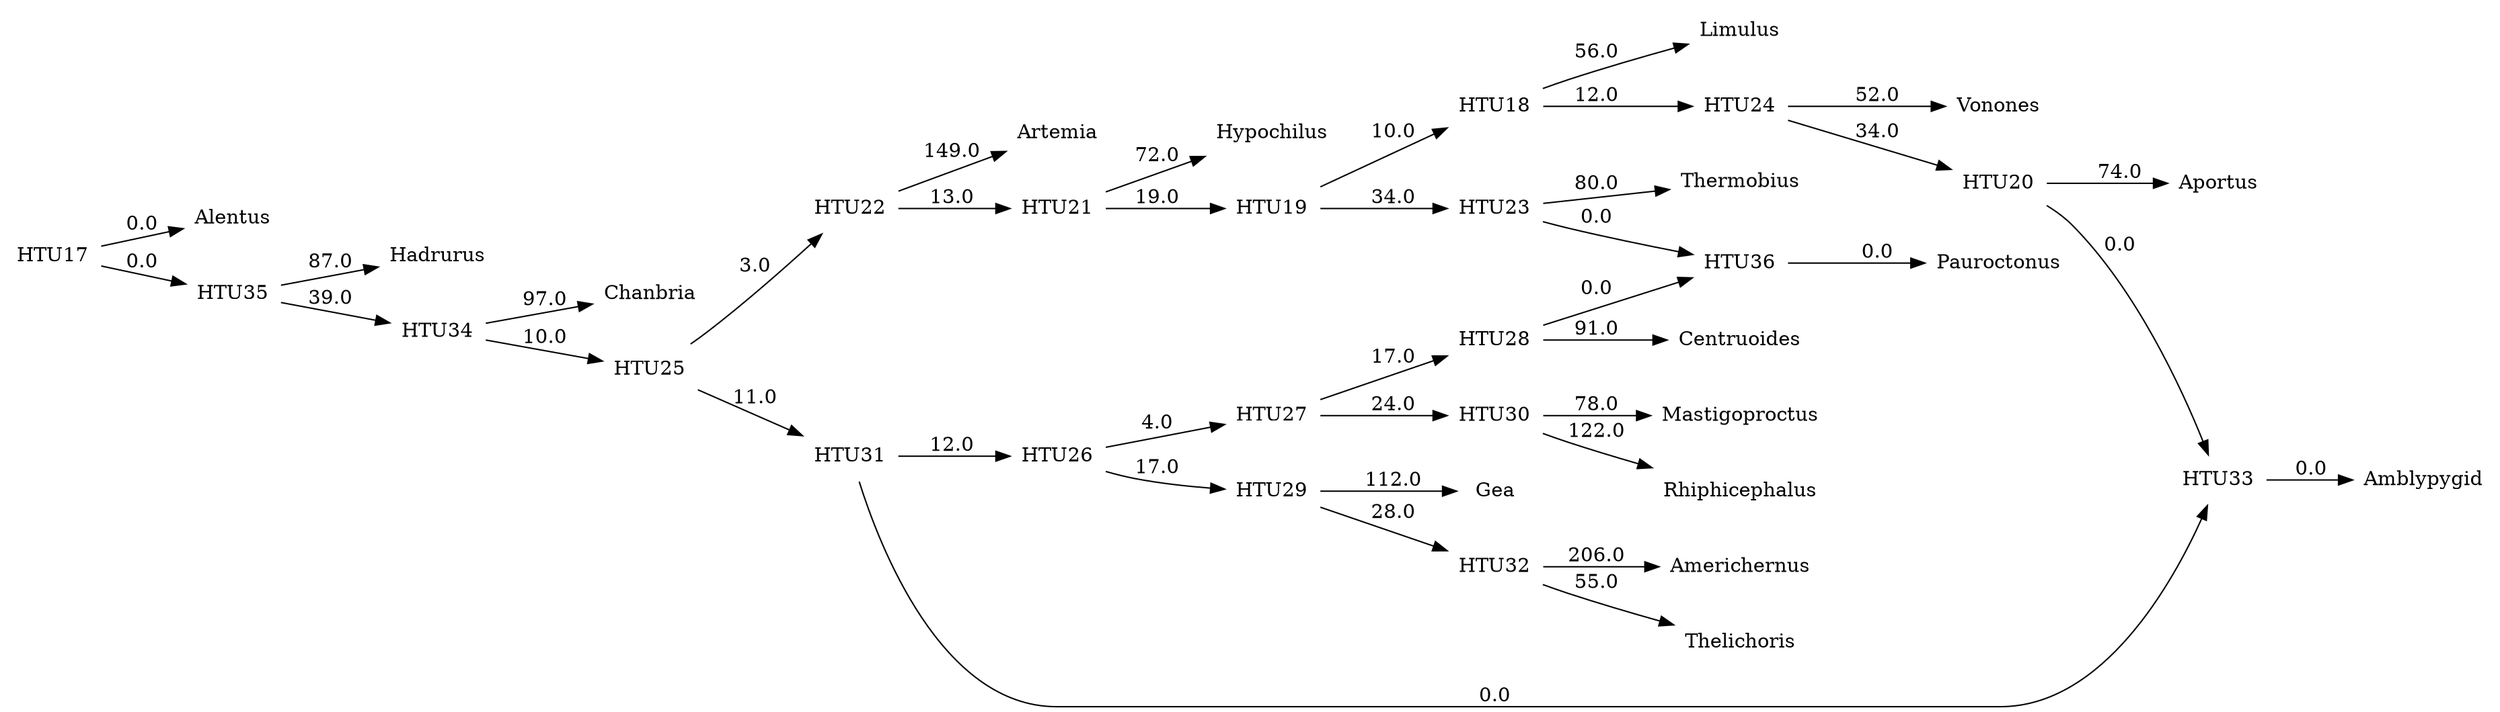 digraph G {
	rankdir = LR;	edge [colorscheme=spectral11];	node [shape = none];

    0 [label=Alentus];
    1 [label=Amblypygid];
    2 [label=Americhernus];
    3 [label=Aportus];
    4 [label=Artemia];
    5 [label=Centruoides];
    6 [label=Chanbria];
    7 [label=Gea];
    8 [label=Hadrurus];
    9 [label=Hypochilus];
    10 [label=Limulus];
    11 [label=Mastigoproctus];
    12 [label=Pauroctonus];
    13 [label=Rhiphicephalus];
    14 [label=Thelichoris];
    15 [label=Thermobius];
    16 [label=Vonones];
    17 [label=HTU17];
    18 [label=HTU18];
    19 [label=HTU19];
    20 [label=HTU20];
    21 [label=HTU21];
    22 [label=HTU22];
    23 [label=HTU23];
    24 [label=HTU24];
    25 [label=HTU25];
    26 [label=HTU26];
    27 [label=HTU27];
    28 [label=HTU28];
    29 [label=HTU29];
    30 [label=HTU30];
    31 [label=HTU31];
    32 [label=HTU32];
    33 [label=HTU33];
    34 [label=HTU34];
    35 [label=HTU35];
    36 [label=HTU36];
    17 -> 0 [label=0.0];
    17 -> 35 [label=0.0];
    18 -> 10 [label=56.0];
    18 -> 24 [label=12.0];
    19 -> 18 [label=10.0];
    19 -> 23 [label=34.0];
    20 -> 3 [label=74.0];
    20 -> 33 [label=0.0];
    21 -> 9 [label=72.0];
    21 -> 19 [label=19.0];
    22 -> 4 [label=149.0];
    22 -> 21 [label=13.0];
    23 -> 15 [label=80.0];
    23 -> 36 [label=0.0];
    24 -> 16 [label=52.0];
    24 -> 20 [label=34.0];
    25 -> 22 [label=3.0];
    25 -> 31 [label=11.0];
    26 -> 27 [label=4.0];
    26 -> 29 [label=17.0];
    27 -> 28 [label=17.0];
    27 -> 30 [label=24.0];
    28 -> 5 [label=91.0];
    28 -> 36 [label=0.0];
    29 -> 7 [label=112.0];
    29 -> 32 [label=28.0];
    30 -> 11 [label=78.0];
    30 -> 13 [label=122.0];
    31 -> 26 [label=12.0];
    31 -> 33 [label=0.0];
    32 -> 2 [label=206.0];
    32 -> 14 [label=55.0];
    33 -> 1 [label=0.0];
    34 -> 6 [label=97.0];
    34 -> 25 [label=10.0];
    35 -> 8 [label=87.0];
    35 -> 34 [label=39.0];
    36 -> 12 [label=0.0];
}
//1976.0
digraph G {
	rankdir = LR;	edge [colorscheme=spectral11];	node [shape = none];

    0 [label=Alentus];
    1 [label=Amblypygid];
    2 [label=Americhernus];
    3 [label=Aportus];
    4 [label=Artemia];
    5 [label=Centruoides];
    6 [label=Chanbria];
    7 [label=Gea];
    8 [label=Hadrurus];
    9 [label=Hypochilus];
    10 [label=Limulus];
    11 [label=Mastigoproctus];
    12 [label=Pauroctonus];
    13 [label=Rhiphicephalus];
    14 [label=Thelichoris];
    15 [label=Thermobius];
    16 [label=Vonones];
    17 [label=HTU17];
    18 [label=HTU18];
    19 [label=HTU19];
    20 [label=HTU20];
    21 [label=HTU21];
    22 [label=HTU22];
    23 [label=HTU23];
    24 [label=HTU24];
    25 [label=HTU25];
    26 [label=HTU26];
    27 [label=HTU27];
    28 [label=HTU28];
    29 [label=HTU29];
    30 [label=HTU30];
    31 [label=HTU31];
    32 [label=HTU32];
    17 -> 0 [label=75.0];
    17 -> 32 [label=23.0];
    18 -> 10 [label=50.0];
    18 -> 23 [label=29.0];
    19 -> 18 [label=22.0];
    19 -> 22 [label=28.0];
    20 -> 9 [label=74.0];
    20 -> 19 [label=21.0];
    21 -> 4 [label=155.0];
    21 -> 20 [label=17.0];
    22 -> 12 [label=104.0];
    22 -> 15 [label=75.0];
    23 -> 3 [label=130.0];
    23 -> 16 [label=57.0];
    24 -> 21 [label=2.0];
    24 -> 29 [label=4.0];
    25 -> 26 [label=11.0];
    25 -> 27 [label=23.0];
    26 -> 5 [label=76.0];
    26 -> 28 [label=45.0];
    27 -> 7 [label=103.0];
    27 -> 30 [label=38.0];
    28 -> 11 [label=81.0];
    28 -> 13 [label=106.0];
    29 -> 1 [label=112.0];
    29 -> 25 [label=13.0];
    30 -> 2 [label=219.0];
    30 -> 14 [label=52.0];
    31 -> 6 [label=104.0];
    31 -> 24 [label=10.0];
    32 -> 8 [label=84.0];
    32 -> 31 [label=46.0];
}
//1792.0
digraph G {
	rankdir = LR;	edge [colorscheme=spectral11];	node [shape = none];

    0 [label=Alentus];
    1 [label=Amblypygid];
    2 [label=Americhernus];
    3 [label=Aportus];
    4 [label=Artemia];
    5 [label=Centruoides];
    6 [label=Chanbria];
    7 [label=Gea];
    8 [label=Hadrurus];
    9 [label=Hypochilus];
    10 [label=Limulus];
    11 [label=Mastigoproctus];
    12 [label=Pauroctonus];
    13 [label=Rhiphicephalus];
    14 [label=Thelichoris];
    15 [label=Thermobius];
    16 [label=Vonones];
    17 [label=HTU17];
    18 [label=HTU18];
    19 [label=HTU19];
    20 [label=HTU20];
    21 [label=HTU21];
    22 [label=HTU22];
    23 [label=HTU23];
    24 [label=HTU24];
    25 [label=HTU25];
    26 [label=HTU26];
    27 [label=HTU27];
    28 [label=HTU28];
    29 [label=HTU29];
    30 [label=HTU30];
    31 [label=HTU31];
    32 [label=HTU32];
    17 -> 0 [label=75.0];
    17 -> 32 [label=23.0];
    18 -> 10 [label=50.0];
    18 -> 23 [label=29.0];
    19 -> 18 [label=22.0];
    19 -> 22 [label=28.0];
    20 -> 9 [label=74.0];
    20 -> 19 [label=21.0];
    21 -> 4 [label=155.0];
    21 -> 20 [label=17.0];
    22 -> 12 [label=104.0];
    22 -> 15 [label=75.0];
    23 -> 3 [label=130.0];
    23 -> 16 [label=57.0];
    24 -> 21 [label=2.0];
    24 -> 29 [label=4.0];
    25 -> 26 [label=11.0];
    25 -> 27 [label=23.0];
    26 -> 5 [label=76.0];
    26 -> 28 [label=45.0];
    27 -> 7 [label=103.0];
    27 -> 30 [label=38.0];
    28 -> 11 [label=81.0];
    28 -> 13 [label=106.0];
    29 -> 1 [label=112.0];
    29 -> 25 [label=13.0];
    30 -> 2 [label=219.0];
    30 -> 14 [label=52.0];
    31 -> 6 [label=104.0];
    31 -> 24 [label=10.0];
    32 -> 8 [label=84.0];
    32 -> 31 [label=46.0];
}
//1792.0
digraph G {
	rankdir = LR;	edge [colorscheme=spectral11];	node [shape = none];

    0 [label=Alentus];
    1 [label=Amblypygid];
    2 [label=Americhernus];
    3 [label=Aportus];
    4 [label=Artemia];
    5 [label=Centruoides];
    6 [label=Chanbria];
    7 [label=Gea];
    8 [label=Hadrurus];
    9 [label=Hypochilus];
    10 [label=Limulus];
    11 [label=Mastigoproctus];
    12 [label=Pauroctonus];
    13 [label=Rhiphicephalus];
    14 [label=Thelichoris];
    15 [label=Thermobius];
    16 [label=Vonones];
    17 [label=HTU17];
    18 [label=HTU18];
    19 [label=HTU19];
    20 [label=HTU20];
    21 [label=HTU21];
    22 [label=HTU22];
    23 [label=HTU23];
    24 [label=HTU24];
    25 [label=HTU25];
    26 [label=HTU26];
    27 [label=HTU27];
    28 [label=HTU28];
    29 [label=HTU29];
    30 [label=HTU30];
    31 [label=HTU31];
    32 [label=HTU32];
    17 -> 0 [label=65.0];
    17 -> 32 [label=25.0];
    18 -> 10 [label=52.0];
    18 -> 22 [label=29.0];
    19 -> 15 [label=96.0];
    19 -> 18 [label=27.0];
    20 -> 9 [label=74.0];
    20 -> 19 [label=24.0];
    21 -> 4 [label=162.0];
    21 -> 20 [label=11.0];
    22 -> 3 [label=130.0];
    22 -> 16 [label=58.0];
    23 -> 21 [label=4.0];
    23 -> 29 [label=7.0];
    24 -> 25 [label=4.0];
    24 -> 27 [label=17.0];
    25 -> 26 [label=19.0];
    25 -> 28 [label=28.0];
    26 -> 5 [label=94.0];
    26 -> 12 [label=85.0];
    27 -> 7 [label=112.0];
    27 -> 30 [label=32.0];
    28 -> 11 [label=78.0];
    28 -> 13 [label=115.0];
    29 -> 1 [label=115.0];
    29 -> 24 [label=17.0];
    30 -> 2 [label=213.0];
    30 -> 14 [label=55.0];
    31 -> 6 [label=104.0];
    31 -> 23 [label=10.0];
    32 -> 8 [label=82.0];
    32 -> 31 [label=42.0];
}
//1788.0
digraph G {
	rankdir = LR;	edge [colorscheme=spectral11];	node [shape = none];

    0 [label=Alentus];
    1 [label=Amblypygid];
    2 [label=Americhernus];
    3 [label=Aportus];
    4 [label=Artemia];
    5 [label=Centruoides];
    6 [label=Chanbria];
    7 [label=Gea];
    8 [label=Hadrurus];
    9 [label=Hypochilus];
    10 [label=Limulus];
    11 [label=Mastigoproctus];
    12 [label=Pauroctonus];
    13 [label=Rhiphicephalus];
    14 [label=Thelichoris];
    15 [label=Thermobius];
    16 [label=Vonones];
    17 [label=HTU17];
    18 [label=HTU18];
    19 [label=HTU19];
    20 [label=HTU20];
    21 [label=HTU21];
    22 [label=HTU22];
    23 [label=HTU23];
    24 [label=HTU24];
    25 [label=HTU25];
    26 [label=HTU26];
    27 [label=HTU27];
    28 [label=HTU28];
    29 [label=HTU29];
    30 [label=HTU30];
    31 [label=HTU31];
    32 [label=HTU32];
    17 -> 0 [label=65.0];
    17 -> 32 [label=25.0];
    18 -> 10 [label=52.0];
    18 -> 22 [label=29.0];
    19 -> 15 [label=96.0];
    19 -> 18 [label=27.0];
    20 -> 9 [label=74.0];
    20 -> 19 [label=24.0];
    21 -> 4 [label=162.0];
    21 -> 20 [label=11.0];
    22 -> 3 [label=130.0];
    22 -> 16 [label=58.0];
    23 -> 21 [label=4.0];
    23 -> 29 [label=7.0];
    24 -> 25 [label=4.0];
    24 -> 27 [label=17.0];
    25 -> 26 [label=19.0];
    25 -> 28 [label=28.0];
    26 -> 5 [label=94.0];
    26 -> 12 [label=85.0];
    27 -> 7 [label=112.0];
    27 -> 30 [label=32.0];
    28 -> 11 [label=78.0];
    28 -> 13 [label=115.0];
    29 -> 1 [label=115.0];
    29 -> 24 [label=17.0];
    30 -> 2 [label=213.0];
    30 -> 14 [label=55.0];
    31 -> 6 [label=104.0];
    31 -> 23 [label=10.0];
    32 -> 8 [label=82.0];
    32 -> 31 [label=42.0];
}
//1788.0
digraph G {
	rankdir = LR;	edge [colorscheme=spectral11];	node [shape = none];

    0 [label=Alentus];
    1 [label=Amblypygid];
    2 [label=Americhernus];
    3 [label=Aportus];
    4 [label=Artemia];
    5 [label=Centruoides];
    6 [label=Chanbria];
    7 [label=Gea];
    8 [label=Hadrurus];
    9 [label=Hypochilus];
    10 [label=Limulus];
    11 [label=Mastigoproctus];
    12 [label=Pauroctonus];
    13 [label=Rhiphicephalus];
    14 [label=Thelichoris];
    15 [label=Thermobius];
    16 [label=Vonones];
    17 [label=HTU17];
    18 [label=HTU18];
    19 [label=HTU19];
    20 [label=HTU20];
    21 [label=HTU21];
    22 [label=HTU22];
    23 [label=HTU23];
    24 [label=HTU24];
    25 [label=HTU25];
    26 [label=HTU26];
    27 [label=HTU27];
    28 [label=HTU28];
    29 [label=HTU29];
    30 [label=HTU30];
    31 [label=HTU31];
    32 [label=HTU32];
    17 -> 0 [label=65.0];
    17 -> 32 [label=25.0];
    18 -> 10 [label=52.0];
    18 -> 22 [label=29.0];
    19 -> 15 [label=96.0];
    19 -> 18 [label=27.0];
    20 -> 9 [label=74.0];
    20 -> 19 [label=24.0];
    21 -> 4 [label=162.0];
    21 -> 20 [label=11.0];
    22 -> 3 [label=130.0];
    22 -> 16 [label=58.0];
    23 -> 21 [label=4.0];
    23 -> 29 [label=7.0];
    24 -> 25 [label=4.0];
    24 -> 27 [label=17.0];
    25 -> 26 [label=19.0];
    25 -> 28 [label=28.0];
    26 -> 5 [label=94.0];
    26 -> 12 [label=85.0];
    27 -> 7 [label=112.0];
    27 -> 30 [label=32.0];
    28 -> 11 [label=78.0];
    28 -> 13 [label=115.0];
    29 -> 1 [label=115.0];
    29 -> 24 [label=17.0];
    30 -> 2 [label=213.0];
    30 -> 14 [label=55.0];
    31 -> 6 [label=104.0];
    31 -> 23 [label=10.0];
    32 -> 8 [label=82.0];
    32 -> 31 [label=42.0];
}
//1788.0
digraph G {
	rankdir = LR;	edge [colorscheme=spectral11];	node [shape = none];

    0 [label=Alentus];
    1 [label=Amblypygid];
    2 [label=Americhernus];
    3 [label=Aportus];
    4 [label=Artemia];
    5 [label=Centruoides];
    6 [label=Chanbria];
    7 [label=Gea];
    8 [label=Hadrurus];
    9 [label=Hypochilus];
    10 [label=Limulus];
    11 [label=Mastigoproctus];
    12 [label=Pauroctonus];
    13 [label=Rhiphicephalus];
    14 [label=Thelichoris];
    15 [label=Thermobius];
    16 [label=Vonones];
    17 [label=HTU17];
    18 [label=HTU18];
    19 [label=HTU19];
    20 [label=HTU20];
    21 [label=HTU21];
    22 [label=HTU22];
    23 [label=HTU23];
    24 [label=HTU24];
    25 [label=HTU25];
    26 [label=HTU26];
    27 [label=HTU27];
    28 [label=HTU28];
    29 [label=HTU29];
    30 [label=HTU30];
    31 [label=HTU31];
    32 [label=HTU32];
    17 -> 0 [label=75.0];
    17 -> 32 [label=23.0];
    18 -> 10 [label=52.0];
    18 -> 24 [label=16.0];
    19 -> 18 [label=20.0];
    19 -> 23 [label=30.0];
    20 -> 1 [label=56.0];
    20 -> 3 [label=70.0];
    21 -> 9 [label=65.0];
    21 -> 19 [label=25.0];
    22 -> 4 [label=144.0];
    22 -> 21 [label=24.0];
    23 -> 12 [label=106.0];
    23 -> 15 [label=69.0];
    24 -> 16 [label=52.0];
    24 -> 20 [label=38.0];
    25 -> 22 [label=2.0];
    25 -> 26 [label=9.0];
    26 -> 27 [label=9.0];
    26 -> 28 [label=23.0];
    27 -> 5 [label=75.0];
    27 -> 29 [label=48.0];
    28 -> 7 [label=102.0];
    28 -> 30 [label=28.0];
    29 -> 11 [label=79.0];
    29 -> 13 [label=107.0];
    30 -> 2 [label=213.0];
    30 -> 14 [label=53.0];
    31 -> 6 [label=101.0];
    31 -> 25 [label=16.0];
    32 -> 8 [label=82.0];
    32 -> 31 [label=46.0];
}
//1782.0
digraph G {
	rankdir = LR;	edge [colorscheme=spectral11];	node [shape = none];

    0 [label=Alentus];
    1 [label=Amblypygid];
    2 [label=Americhernus];
    3 [label=Aportus];
    4 [label=Artemia];
    5 [label=Centruoides];
    6 [label=Chanbria];
    7 [label=Gea];
    8 [label=Hadrurus];
    9 [label=Hypochilus];
    10 [label=Limulus];
    11 [label=Mastigoproctus];
    12 [label=Pauroctonus];
    13 [label=Rhiphicephalus];
    14 [label=Thelichoris];
    15 [label=Thermobius];
    16 [label=Vonones];
    17 [label=HTU17];
    18 [label=HTU18];
    19 [label=HTU19];
    20 [label=HTU20];
    21 [label=HTU21];
    22 [label=HTU22];
    23 [label=HTU23];
    24 [label=HTU24];
    25 [label=HTU25];
    26 [label=HTU26];
    27 [label=HTU27];
    28 [label=HTU28];
    29 [label=HTU29];
    30 [label=HTU30];
    31 [label=HTU31];
    32 [label=HTU32];
    17 -> 0 [label=75.0];
    17 -> 32 [label=23.0];
    18 -> 10 [label=52.0];
    18 -> 24 [label=16.0];
    19 -> 18 [label=20.0];
    19 -> 23 [label=30.0];
    20 -> 1 [label=56.0];
    20 -> 3 [label=70.0];
    21 -> 9 [label=65.0];
    21 -> 19 [label=25.0];
    22 -> 4 [label=144.0];
    22 -> 21 [label=24.0];
    23 -> 12 [label=106.0];
    23 -> 15 [label=69.0];
    24 -> 16 [label=52.0];
    24 -> 20 [label=38.0];
    25 -> 22 [label=2.0];
    25 -> 26 [label=9.0];
    26 -> 27 [label=9.0];
    26 -> 28 [label=23.0];
    27 -> 5 [label=75.0];
    27 -> 29 [label=48.0];
    28 -> 7 [label=102.0];
    28 -> 30 [label=28.0];
    29 -> 11 [label=79.0];
    29 -> 13 [label=107.0];
    30 -> 2 [label=213.0];
    30 -> 14 [label=53.0];
    31 -> 6 [label=101.0];
    31 -> 25 [label=16.0];
    32 -> 8 [label=82.0];
    32 -> 31 [label=46.0];
}
//1782.0
digraph G {
	rankdir = LR;	edge [colorscheme=spectral11];	node [shape = none];

    0 [label=Alentus];
    1 [label=Amblypygid];
    2 [label=Americhernus];
    3 [label=Aportus];
    4 [label=Artemia];
    5 [label=Centruoides];
    6 [label=Chanbria];
    7 [label=Gea];
    8 [label=Hadrurus];
    9 [label=Hypochilus];
    10 [label=Limulus];
    11 [label=Mastigoproctus];
    12 [label=Pauroctonus];
    13 [label=Rhiphicephalus];
    14 [label=Thelichoris];
    15 [label=Thermobius];
    16 [label=Vonones];
    17 [label=HTU17];
    18 [label=HTU18];
    19 [label=HTU19];
    20 [label=HTU20];
    21 [label=HTU21];
    22 [label=HTU22];
    23 [label=HTU23];
    24 [label=HTU24];
    25 [label=HTU25];
    26 [label=HTU26];
    27 [label=HTU27];
    28 [label=HTU28];
    29 [label=HTU29];
    30 [label=HTU30];
    31 [label=HTU31];
    32 [label=HTU32];
    17 -> 0 [label=66.0];
    17 -> 32 [label=33.0];
    18 -> 10 [label=56.0];
    18 -> 23 [label=22.0];
    19 -> 15 [label=94.0];
    19 -> 18 [label=27.0];
    20 -> 1 [label=56.0];
    20 -> 3 [label=72.0];
    21 -> 9 [label=69.0];
    21 -> 19 [label=24.0];
    22 -> 4 [label=153.0];
    22 -> 21 [label=26.0];
    23 -> 16 [label=54.0];
    23 -> 20 [label=35.0];
    24 -> 22 [label=6.0];
    24 -> 25 [label=9.0];
    25 -> 26 [label=1.0];
    25 -> 28 [label=19.0];
    26 -> 27 [label=19.0];
    26 -> 29 [label=29.0];
    27 -> 5 [label=96.0];
    27 -> 12 [label=85.0];
    28 -> 7 [label=106.0];
    28 -> 30 [label=28.0];
    29 -> 11 [label=78.0];
    29 -> 13 [label=118.0];
    30 -> 2 [label=212.0];
    30 -> 14 [label=52.0];
    31 -> 6 [label=101.0];
    31 -> 24 [label=18.0];
    32 -> 8 [label=78.0];
    32 -> 31 [label=42.0];
}
//1780.0
digraph G {
	rankdir = LR;	edge [colorscheme=spectral11];	node [shape = none];

    0 [label=Alentus];
    1 [label=Amblypygid];
    2 [label=Americhernus];
    3 [label=Aportus];
    4 [label=Artemia];
    5 [label=Centruoides];
    6 [label=Chanbria];
    7 [label=Gea];
    8 [label=Hadrurus];
    9 [label=Hypochilus];
    10 [label=Limulus];
    11 [label=Mastigoproctus];
    12 [label=Pauroctonus];
    13 [label=Rhiphicephalus];
    14 [label=Thelichoris];
    15 [label=Thermobius];
    16 [label=Vonones];
    17 [label=HTU17];
    18 [label=HTU18];
    19 [label=HTU19];
    20 [label=HTU20];
    21 [label=HTU21];
    22 [label=HTU22];
    23 [label=HTU23];
    24 [label=HTU24];
    25 [label=HTU25];
    26 [label=HTU26];
    27 [label=HTU27];
    28 [label=HTU28];
    29 [label=HTU29];
    30 [label=HTU30];
    31 [label=HTU31];
    32 [label=HTU32];
    17 -> 0 [label=66.0];
    17 -> 32 [label=33.0];
    18 -> 10 [label=56.0];
    18 -> 23 [label=22.0];
    19 -> 15 [label=94.0];
    19 -> 18 [label=27.0];
    20 -> 1 [label=56.0];
    20 -> 3 [label=72.0];
    21 -> 9 [label=69.0];
    21 -> 19 [label=24.0];
    22 -> 4 [label=153.0];
    22 -> 21 [label=26.0];
    23 -> 16 [label=54.0];
    23 -> 20 [label=35.0];
    24 -> 22 [label=6.0];
    24 -> 25 [label=9.0];
    25 -> 26 [label=1.0];
    25 -> 28 [label=19.0];
    26 -> 27 [label=19.0];
    26 -> 29 [label=29.0];
    27 -> 5 [label=96.0];
    27 -> 12 [label=85.0];
    28 -> 7 [label=106.0];
    28 -> 30 [label=28.0];
    29 -> 11 [label=78.0];
    29 -> 13 [label=118.0];
    30 -> 2 [label=212.0];
    30 -> 14 [label=52.0];
    31 -> 6 [label=101.0];
    31 -> 24 [label=18.0];
    32 -> 8 [label=78.0];
    32 -> 31 [label=42.0];
}
//1780.0
digraph G {
	rankdir = LR;	edge [colorscheme=spectral11];	node [shape = none];

    0 [label=Alentus];
    1 [label=Amblypygid];
    2 [label=Americhernus];
    3 [label=Aportus];
    4 [label=Artemia];
    5 [label=Centruoides];
    6 [label=Chanbria];
    7 [label=Gea];
    8 [label=Hadrurus];
    9 [label=Hypochilus];
    10 [label=Limulus];
    11 [label=Mastigoproctus];
    12 [label=Pauroctonus];
    13 [label=Rhiphicephalus];
    14 [label=Thelichoris];
    15 [label=Thermobius];
    16 [label=Vonones];
    17 [label=HTU17];
    18 [label=HTU18];
    19 [label=HTU19];
    20 [label=HTU20];
    21 [label=HTU21];
    22 [label=HTU22];
    23 [label=HTU23];
    24 [label=HTU24];
    25 [label=HTU25];
    26 [label=HTU26];
    27 [label=HTU27];
    28 [label=HTU28];
    29 [label=HTU29];
    30 [label=HTU30];
    31 [label=HTU31];
    32 [label=HTU32];
    17 -> 0 [label=66.0];
    17 -> 32 [label=33.0];
    18 -> 10 [label=56.0];
    18 -> 23 [label=22.0];
    19 -> 15 [label=94.0];
    19 -> 18 [label=27.0];
    20 -> 1 [label=56.0];
    20 -> 3 [label=72.0];
    21 -> 9 [label=69.0];
    21 -> 19 [label=24.0];
    22 -> 4 [label=153.0];
    22 -> 21 [label=26.0];
    23 -> 16 [label=54.0];
    23 -> 20 [label=35.0];
    24 -> 22 [label=6.0];
    24 -> 25 [label=9.0];
    25 -> 26 [label=1.0];
    25 -> 28 [label=19.0];
    26 -> 27 [label=19.0];
    26 -> 29 [label=29.0];
    27 -> 5 [label=96.0];
    27 -> 12 [label=85.0];
    28 -> 7 [label=106.0];
    28 -> 30 [label=28.0];
    29 -> 11 [label=78.0];
    29 -> 13 [label=118.0];
    30 -> 2 [label=212.0];
    30 -> 14 [label=52.0];
    31 -> 6 [label=101.0];
    31 -> 24 [label=18.0];
    32 -> 8 [label=78.0];
    32 -> 31 [label=42.0];
}
//1780.0
